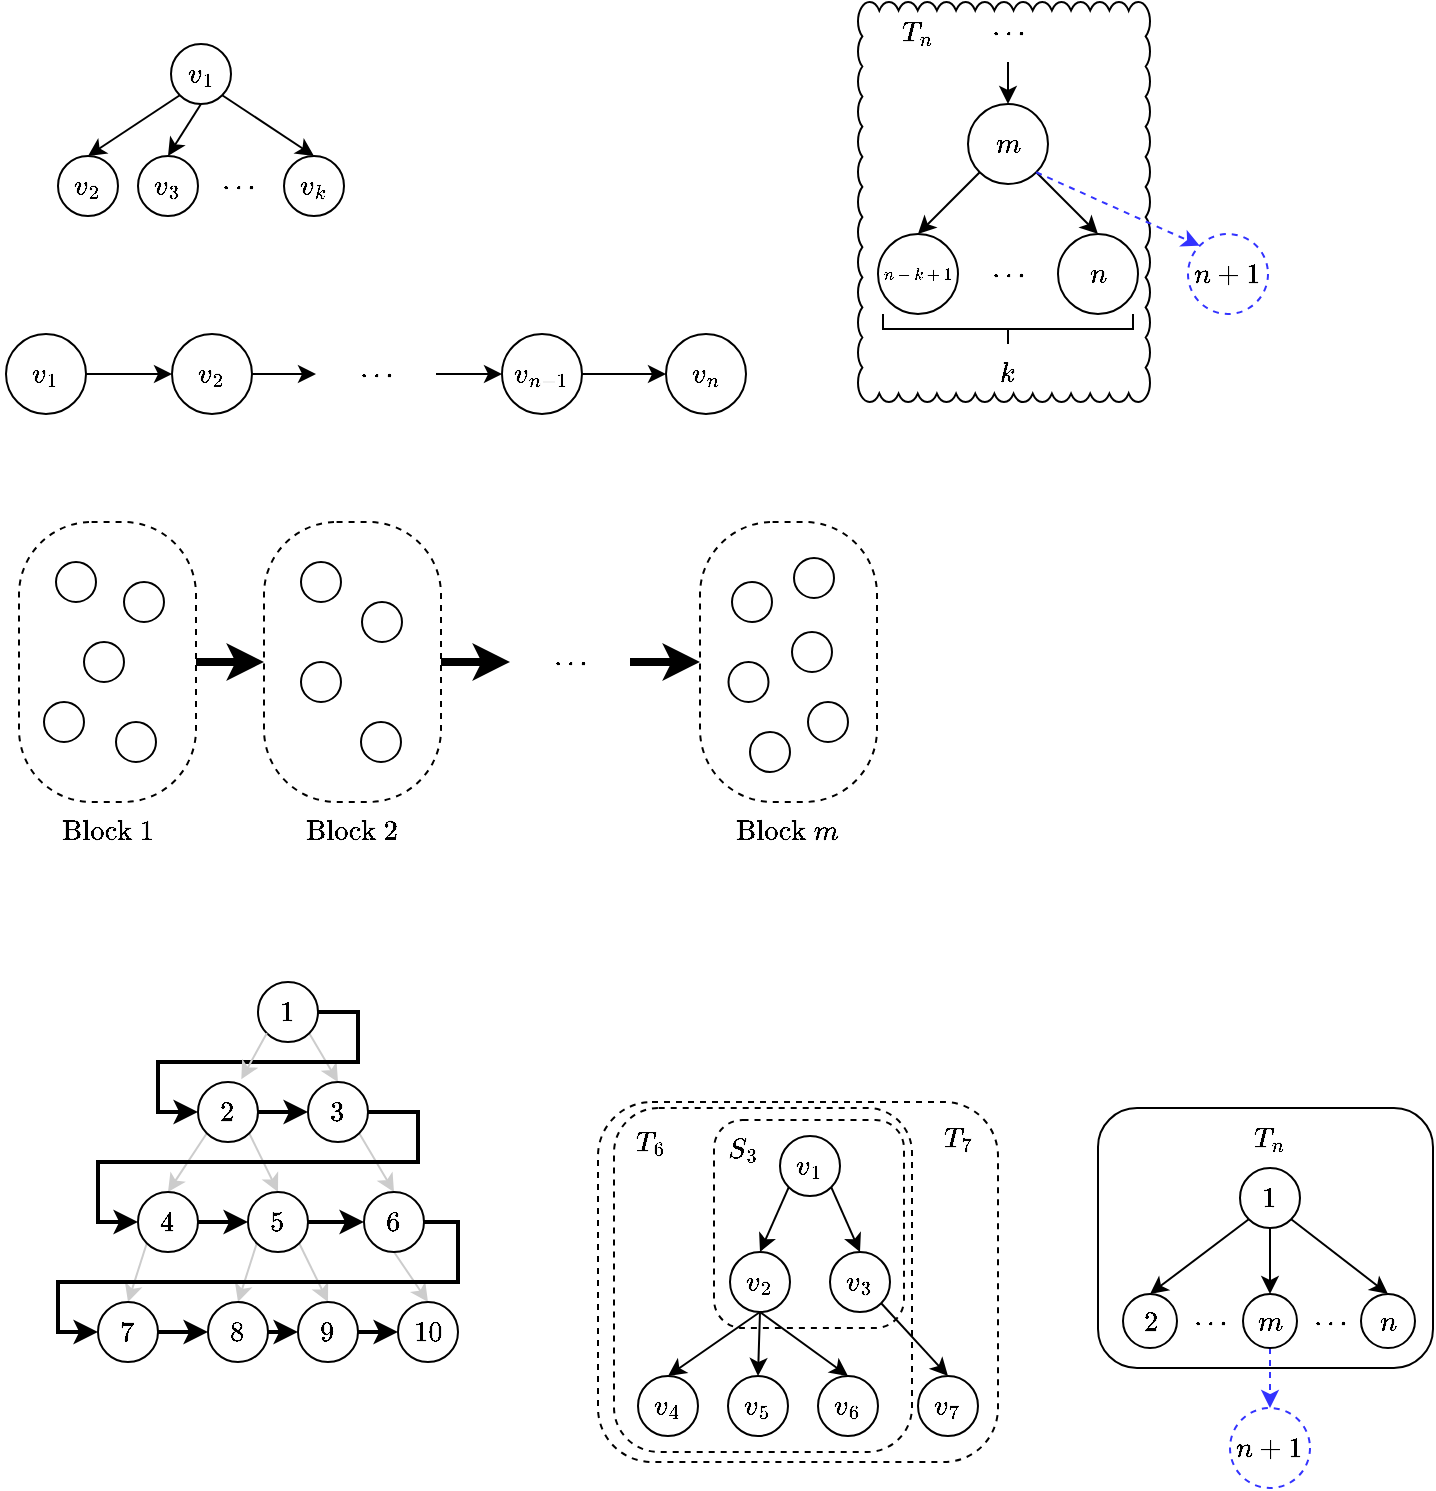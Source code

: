 <mxfile version="23.0.2" type="github">
  <diagram name="Page-1" id="5W_oBCn-Ae0vx61aBvWj">
    <mxGraphModel dx="1434" dy="759" grid="1" gridSize="10" guides="1" tooltips="1" connect="1" arrows="1" fold="1" page="1" pageScale="1" pageWidth="827" pageHeight="1169" math="1" shadow="0">
      <root>
        <mxCell id="0" />
        <mxCell id="1" parent="0" />
        <mxCell id="psscyq9r3jHzlKaPkMjy-91" value="" style="rounded=1;whiteSpace=wrap;html=1;" parent="1" vertex="1">
          <mxGeometry x="590" y="583" width="167.5" height="130" as="geometry" />
        </mxCell>
        <mxCell id="psscyq9r3jHzlKaPkMjy-20" value="" style="whiteSpace=wrap;html=1;shape=mxgraph.basic.cloud_rect" parent="1" vertex="1">
          <mxGeometry x="470" y="30" width="146" height="200" as="geometry" />
        </mxCell>
        <mxCell id="RlCpQ7UcTnpz0G2hoxt1-12" style="rounded=0;orthogonalLoop=1;jettySize=auto;html=1;exitX=0;exitY=1;exitDx=0;exitDy=0;entryX=0.5;entryY=0;entryDx=0;entryDy=0;" parent="1" source="psscyq9r3jHzlKaPkMjy-6" target="psscyq9r3jHzlKaPkMjy-5" edge="1">
          <mxGeometry relative="1" as="geometry">
            <mxPoint x="144.393" y="85.607" as="sourcePoint" />
            <mxPoint x="85" y="130" as="targetPoint" />
          </mxGeometry>
        </mxCell>
        <mxCell id="RlCpQ7UcTnpz0G2hoxt1-13" style="rounded=0;orthogonalLoop=1;jettySize=auto;html=1;exitX=0.5;exitY=1;exitDx=0;exitDy=0;entryX=0.5;entryY=0;entryDx=0;entryDy=0;" parent="1" source="psscyq9r3jHzlKaPkMjy-6" target="psscyq9r3jHzlKaPkMjy-4" edge="1">
          <mxGeometry relative="1" as="geometry">
            <mxPoint x="155" y="90" as="sourcePoint" />
            <mxPoint x="135" y="130" as="targetPoint" />
          </mxGeometry>
        </mxCell>
        <mxCell id="psscyq9r3jHzlKaPkMjy-2" style="rounded=0;orthogonalLoop=1;jettySize=auto;html=1;exitX=1;exitY=1;exitDx=0;exitDy=0;entryX=0.5;entryY=0;entryDx=0;entryDy=0;" parent="1" source="psscyq9r3jHzlKaPkMjy-6" target="psscyq9r3jHzlKaPkMjy-1" edge="1">
          <mxGeometry relative="1" as="geometry">
            <mxPoint x="165.607" y="85.607" as="sourcePoint" />
            <mxPoint x="145" y="140" as="targetPoint" />
          </mxGeometry>
        </mxCell>
        <mxCell id="psscyq9r3jHzlKaPkMjy-6" value="$$v_1$$" style="ellipse;whiteSpace=wrap;html=1;aspect=fixed;" parent="1" vertex="1">
          <mxGeometry x="126.5" y="51" width="30" height="30" as="geometry" />
        </mxCell>
        <mxCell id="psscyq9r3jHzlKaPkMjy-7" style="rounded=0;orthogonalLoop=1;jettySize=auto;html=1;exitX=0;exitY=1;exitDx=0;exitDy=0;entryX=0.5;entryY=0;entryDx=0;entryDy=0;" parent="1" source="psscyq9r3jHzlKaPkMjy-14" target="psscyq9r3jHzlKaPkMjy-13" edge="1">
          <mxGeometry relative="1" as="geometry">
            <mxPoint x="544.393" y="116.607" as="sourcePoint" />
            <mxPoint x="485" y="161" as="targetPoint" />
          </mxGeometry>
        </mxCell>
        <mxCell id="psscyq9r3jHzlKaPkMjy-9" value="$$n$$" style="ellipse;whiteSpace=wrap;html=1;aspect=fixed;" parent="1" vertex="1">
          <mxGeometry x="570" y="146" width="40" height="40" as="geometry" />
        </mxCell>
        <mxCell id="psscyq9r3jHzlKaPkMjy-10" style="rounded=0;orthogonalLoop=1;jettySize=auto;html=1;exitX=1;exitY=1;exitDx=0;exitDy=0;entryX=0.5;entryY=0;entryDx=0;entryDy=0;" parent="1" source="psscyq9r3jHzlKaPkMjy-14" target="psscyq9r3jHzlKaPkMjy-9" edge="1">
          <mxGeometry relative="1" as="geometry">
            <mxPoint x="565.607" y="116.607" as="sourcePoint" />
            <mxPoint x="545" y="171" as="targetPoint" />
          </mxGeometry>
        </mxCell>
        <mxCell id="psscyq9r3jHzlKaPkMjy-11" value="$$\cdots$$" style="text;html=1;strokeColor=none;fillColor=none;align=center;verticalAlign=middle;whiteSpace=wrap;rounded=0;" parent="1" vertex="1">
          <mxGeometry x="515" y="151" width="60" height="30" as="geometry" />
        </mxCell>
        <mxCell id="psscyq9r3jHzlKaPkMjy-13" value="$$n-k+1$$" style="ellipse;whiteSpace=wrap;html=1;aspect=fixed;fontSize=7;" parent="1" vertex="1">
          <mxGeometry x="480" y="146" width="40" height="40" as="geometry" />
        </mxCell>
        <mxCell id="psscyq9r3jHzlKaPkMjy-14" value="$$m$$" style="ellipse;whiteSpace=wrap;html=1;aspect=fixed;" parent="1" vertex="1">
          <mxGeometry x="525" y="81" width="40" height="40" as="geometry" />
        </mxCell>
        <mxCell id="psscyq9r3jHzlKaPkMjy-15" value="$$n+1$$" style="ellipse;whiteSpace=wrap;html=1;aspect=fixed;strokeColor=#3333FF;dashed=1;" parent="1" vertex="1">
          <mxGeometry x="635" y="146" width="40" height="40" as="geometry" />
        </mxCell>
        <mxCell id="psscyq9r3jHzlKaPkMjy-16" style="rounded=0;orthogonalLoop=1;jettySize=auto;html=1;exitX=1;exitY=1;exitDx=0;exitDy=0;entryX=0;entryY=0;entryDx=0;entryDy=0;strokeColor=#3333FF;dashed=1;" parent="1" source="psscyq9r3jHzlKaPkMjy-14" target="psscyq9r3jHzlKaPkMjy-15" edge="1">
          <mxGeometry relative="1" as="geometry">
            <mxPoint x="574" y="125" as="sourcePoint" />
            <mxPoint x="600" y="156" as="targetPoint" />
          </mxGeometry>
        </mxCell>
        <mxCell id="psscyq9r3jHzlKaPkMjy-18" value="" style="strokeWidth=1;html=1;shape=mxgraph.flowchart.annotation_2;align=left;labelPosition=right;pointerEvents=1;rotation=-90;" parent="1" vertex="1">
          <mxGeometry x="537.5" y="131" width="15" height="125" as="geometry" />
        </mxCell>
        <mxCell id="psscyq9r3jHzlKaPkMjy-19" value="$$k$$" style="text;html=1;strokeColor=none;fillColor=none;align=center;verticalAlign=middle;whiteSpace=wrap;rounded=0;" parent="1" vertex="1">
          <mxGeometry x="515" y="201" width="60" height="30" as="geometry" />
        </mxCell>
        <mxCell id="psscyq9r3jHzlKaPkMjy-21" style="rounded=0;orthogonalLoop=1;jettySize=auto;html=1;entryX=0.5;entryY=0;entryDx=0;entryDy=0;exitX=0.5;exitY=1;exitDx=0;exitDy=0;" parent="1" source="psscyq9r3jHzlKaPkMjy-22" target="psscyq9r3jHzlKaPkMjy-14" edge="1">
          <mxGeometry relative="1" as="geometry">
            <mxPoint x="550" y="71" as="sourcePoint" />
            <mxPoint x="510" y="156" as="targetPoint" />
          </mxGeometry>
        </mxCell>
        <mxCell id="psscyq9r3jHzlKaPkMjy-22" value="$$\cdots$$" style="text;html=1;strokeColor=none;fillColor=none;align=center;verticalAlign=middle;whiteSpace=wrap;rounded=0;" parent="1" vertex="1">
          <mxGeometry x="515" y="30" width="60" height="30" as="geometry" />
        </mxCell>
        <mxCell id="psscyq9r3jHzlKaPkMjy-23" value="$$T_n$$" style="text;html=1;strokeColor=none;fillColor=none;align=center;verticalAlign=middle;whiteSpace=wrap;rounded=0;" parent="1" vertex="1">
          <mxGeometry x="470" y="30" width="60" height="30" as="geometry" />
        </mxCell>
        <mxCell id="psscyq9r3jHzlKaPkMjy-32" style="edgeStyle=orthogonalEdgeStyle;rounded=0;orthogonalLoop=1;jettySize=auto;html=1;exitX=1;exitY=0.5;exitDx=0;exitDy=0;entryX=0;entryY=0.5;entryDx=0;entryDy=0;" parent="1" source="psscyq9r3jHzlKaPkMjy-24" target="psscyq9r3jHzlKaPkMjy-28" edge="1">
          <mxGeometry relative="1" as="geometry" />
        </mxCell>
        <mxCell id="psscyq9r3jHzlKaPkMjy-24" value="$$v_{n-1}$$" style="ellipse;whiteSpace=wrap;html=1;aspect=fixed;" parent="1" vertex="1">
          <mxGeometry x="292" y="196" width="40" height="40" as="geometry" />
        </mxCell>
        <mxCell id="psscyq9r3jHzlKaPkMjy-31" style="edgeStyle=orthogonalEdgeStyle;rounded=0;orthogonalLoop=1;jettySize=auto;html=1;exitX=1;exitY=0.5;exitDx=0;exitDy=0;entryX=0;entryY=0.5;entryDx=0;entryDy=0;" parent="1" source="psscyq9r3jHzlKaPkMjy-25" target="psscyq9r3jHzlKaPkMjy-24" edge="1">
          <mxGeometry relative="1" as="geometry" />
        </mxCell>
        <mxCell id="psscyq9r3jHzlKaPkMjy-25" value="$$\cdots$$" style="text;html=1;strokeColor=none;fillColor=none;align=center;verticalAlign=middle;whiteSpace=wrap;rounded=0;" parent="1" vertex="1">
          <mxGeometry x="199" y="201" width="60" height="30" as="geometry" />
        </mxCell>
        <mxCell id="psscyq9r3jHzlKaPkMjy-30" style="edgeStyle=orthogonalEdgeStyle;rounded=0;orthogonalLoop=1;jettySize=auto;html=1;exitX=1;exitY=0.5;exitDx=0;exitDy=0;" parent="1" source="psscyq9r3jHzlKaPkMjy-26" target="psscyq9r3jHzlKaPkMjy-25" edge="1">
          <mxGeometry relative="1" as="geometry" />
        </mxCell>
        <mxCell id="psscyq9r3jHzlKaPkMjy-26" value="$$v_2$$" style="ellipse;whiteSpace=wrap;html=1;aspect=fixed;" parent="1" vertex="1">
          <mxGeometry x="127" y="196" width="40" height="40" as="geometry" />
        </mxCell>
        <mxCell id="psscyq9r3jHzlKaPkMjy-29" style="edgeStyle=orthogonalEdgeStyle;rounded=0;orthogonalLoop=1;jettySize=auto;html=1;exitX=1;exitY=0.5;exitDx=0;exitDy=0;entryX=0;entryY=0.5;entryDx=0;entryDy=0;" parent="1" source="psscyq9r3jHzlKaPkMjy-27" target="psscyq9r3jHzlKaPkMjy-26" edge="1">
          <mxGeometry relative="1" as="geometry" />
        </mxCell>
        <mxCell id="psscyq9r3jHzlKaPkMjy-27" value="$$v_1$$" style="ellipse;whiteSpace=wrap;html=1;aspect=fixed;" parent="1" vertex="1">
          <mxGeometry x="44" y="196" width="40" height="40" as="geometry" />
        </mxCell>
        <mxCell id="psscyq9r3jHzlKaPkMjy-28" value="$$v_n$$" style="ellipse;whiteSpace=wrap;html=1;aspect=fixed;" parent="1" vertex="1">
          <mxGeometry x="374" y="196" width="40" height="40" as="geometry" />
        </mxCell>
        <mxCell id="psscyq9r3jHzlKaPkMjy-77" style="rounded=0;orthogonalLoop=1;jettySize=auto;html=1;exitX=0;exitY=1;exitDx=0;exitDy=0;entryX=0.5;entryY=0;entryDx=0;entryDy=0;" parent="1" source="psscyq9r3jHzlKaPkMjy-82" target="psscyq9r3jHzlKaPkMjy-81" edge="1">
          <mxGeometry relative="1" as="geometry">
            <mxPoint x="666.893" y="646.607" as="sourcePoint" />
            <mxPoint x="607.5" y="691" as="targetPoint" />
          </mxGeometry>
        </mxCell>
        <mxCell id="psscyq9r3jHzlKaPkMjy-78" value="$$n$$" style="ellipse;whiteSpace=wrap;html=1;aspect=fixed;" parent="1" vertex="1">
          <mxGeometry x="721.5" y="676" width="27" height="27" as="geometry" />
        </mxCell>
        <mxCell id="psscyq9r3jHzlKaPkMjy-79" style="rounded=0;orthogonalLoop=1;jettySize=auto;html=1;exitX=1;exitY=1;exitDx=0;exitDy=0;entryX=0.5;entryY=0;entryDx=0;entryDy=0;" parent="1" source="psscyq9r3jHzlKaPkMjy-82" target="psscyq9r3jHzlKaPkMjy-78" edge="1">
          <mxGeometry relative="1" as="geometry">
            <mxPoint x="688.107" y="646.607" as="sourcePoint" />
            <mxPoint x="667.5" y="701" as="targetPoint" />
          </mxGeometry>
        </mxCell>
        <mxCell id="psscyq9r3jHzlKaPkMjy-80" value="$$\cdots$$" style="text;html=1;strokeColor=none;fillColor=none;align=center;verticalAlign=middle;whiteSpace=wrap;rounded=0;" parent="1" vertex="1">
          <mxGeometry x="630.5" y="674.5" width="30" height="30" as="geometry" />
        </mxCell>
        <mxCell id="psscyq9r3jHzlKaPkMjy-81" value="$$2$$" style="ellipse;whiteSpace=wrap;html=1;aspect=fixed;fontSize=12;" parent="1" vertex="1">
          <mxGeometry x="602.5" y="676" width="27" height="27" as="geometry" />
        </mxCell>
        <mxCell id="psscyq9r3jHzlKaPkMjy-95" style="rounded=0;orthogonalLoop=1;jettySize=auto;html=1;exitX=0.5;exitY=1;exitDx=0;exitDy=0;entryX=0.5;entryY=0;entryDx=0;entryDy=0;" parent="1" source="psscyq9r3jHzlKaPkMjy-82" target="psscyq9r3jHzlKaPkMjy-92" edge="1">
          <mxGeometry relative="1" as="geometry" />
        </mxCell>
        <mxCell id="psscyq9r3jHzlKaPkMjy-82" value="$$1$$" style="ellipse;whiteSpace=wrap;html=1;aspect=fixed;" parent="1" vertex="1">
          <mxGeometry x="661" y="613" width="30" height="30" as="geometry" />
        </mxCell>
        <mxCell id="psscyq9r3jHzlKaPkMjy-83" value="$$n+1$$" style="ellipse;whiteSpace=wrap;html=1;aspect=fixed;strokeColor=#3333FF;dashed=1;" parent="1" vertex="1">
          <mxGeometry x="656" y="733" width="40" height="40" as="geometry" />
        </mxCell>
        <mxCell id="psscyq9r3jHzlKaPkMjy-89" value="$$T_n$$" style="text;html=1;strokeColor=none;fillColor=none;align=center;verticalAlign=middle;whiteSpace=wrap;rounded=0;" parent="1" vertex="1">
          <mxGeometry x="646" y="583" width="60" height="30" as="geometry" />
        </mxCell>
        <mxCell id="psscyq9r3jHzlKaPkMjy-96" style="edgeStyle=orthogonalEdgeStyle;rounded=0;orthogonalLoop=1;jettySize=auto;html=1;exitX=0.5;exitY=1;exitDx=0;exitDy=0;entryX=0.5;entryY=0;entryDx=0;entryDy=0;strokeColor=#3333FF;dashed=1;" parent="1" source="psscyq9r3jHzlKaPkMjy-92" target="psscyq9r3jHzlKaPkMjy-83" edge="1">
          <mxGeometry relative="1" as="geometry" />
        </mxCell>
        <mxCell id="psscyq9r3jHzlKaPkMjy-92" value="$$m$$" style="ellipse;whiteSpace=wrap;html=1;aspect=fixed;" parent="1" vertex="1">
          <mxGeometry x="662.5" y="676" width="27" height="27" as="geometry" />
        </mxCell>
        <mxCell id="psscyq9r3jHzlKaPkMjy-94" value="$$\cdots$$" style="text;html=1;strokeColor=none;fillColor=none;align=center;verticalAlign=middle;whiteSpace=wrap;rounded=0;" parent="1" vertex="1">
          <mxGeometry x="690.5" y="674.5" width="30" height="30" as="geometry" />
        </mxCell>
        <mxCell id="Z5-UL4ReDfH_KAjOqVds-19" style="rounded=0;orthogonalLoop=1;jettySize=auto;html=1;exitX=1;exitY=1;exitDx=0;exitDy=0;entryX=0.5;entryY=0;entryDx=0;entryDy=0;strokeColor=#CCCCCC;" parent="1" source="Z5-UL4ReDfH_KAjOqVds-8" target="Z5-UL4ReDfH_KAjOqVds-10" edge="1">
          <mxGeometry relative="1" as="geometry" />
        </mxCell>
        <mxCell id="Z5-UL4ReDfH_KAjOqVds-43" style="edgeStyle=orthogonalEdgeStyle;rounded=0;orthogonalLoop=1;jettySize=auto;html=1;exitX=1;exitY=0.5;exitDx=0;exitDy=0;entryX=0;entryY=0.5;entryDx=0;entryDy=0;strokeWidth=2;" parent="1" source="Z5-UL4ReDfH_KAjOqVds-8" target="Z5-UL4ReDfH_KAjOqVds-9" edge="1">
          <mxGeometry relative="1" as="geometry">
            <Array as="points">
              <mxPoint x="220" y="535" />
              <mxPoint x="220" y="560" />
              <mxPoint x="120" y="560" />
              <mxPoint x="120" y="585" />
            </Array>
          </mxGeometry>
        </mxCell>
        <mxCell id="Z5-UL4ReDfH_KAjOqVds-8" value="$$1$$" style="ellipse;whiteSpace=wrap;html=1;aspect=fixed;strokeColor=#000000;fontSize=12;" parent="1" vertex="1">
          <mxGeometry x="170" y="520" width="30" height="30" as="geometry" />
        </mxCell>
        <mxCell id="Z5-UL4ReDfH_KAjOqVds-20" style="rounded=0;orthogonalLoop=1;jettySize=auto;html=1;exitX=0;exitY=1;exitDx=0;exitDy=0;entryX=0.5;entryY=0;entryDx=0;entryDy=0;strokeColor=#CCCCCC;" parent="1" source="Z5-UL4ReDfH_KAjOqVds-9" target="Z5-UL4ReDfH_KAjOqVds-11" edge="1">
          <mxGeometry relative="1" as="geometry" />
        </mxCell>
        <mxCell id="Z5-UL4ReDfH_KAjOqVds-21" style="rounded=0;orthogonalLoop=1;jettySize=auto;html=1;exitX=1;exitY=1;exitDx=0;exitDy=0;entryX=0.5;entryY=0;entryDx=0;entryDy=0;strokeColor=#CCCCCC;" parent="1" source="Z5-UL4ReDfH_KAjOqVds-9" target="Z5-UL4ReDfH_KAjOqVds-12" edge="1">
          <mxGeometry relative="1" as="geometry" />
        </mxCell>
        <mxCell id="Z5-UL4ReDfH_KAjOqVds-44" style="edgeStyle=orthogonalEdgeStyle;curved=1;rounded=0;orthogonalLoop=1;jettySize=auto;html=1;exitX=1;exitY=0.5;exitDx=0;exitDy=0;entryX=0;entryY=0.5;entryDx=0;entryDy=0;strokeWidth=2;" parent="1" source="Z5-UL4ReDfH_KAjOqVds-9" target="Z5-UL4ReDfH_KAjOqVds-10" edge="1">
          <mxGeometry relative="1" as="geometry" />
        </mxCell>
        <mxCell id="Z5-UL4ReDfH_KAjOqVds-9" value="$$2$$" style="ellipse;whiteSpace=wrap;html=1;aspect=fixed;strokeColor=#000000;" parent="1" vertex="1">
          <mxGeometry x="140" y="570" width="30" height="30" as="geometry" />
        </mxCell>
        <mxCell id="Z5-UL4ReDfH_KAjOqVds-22" style="rounded=0;orthogonalLoop=1;jettySize=auto;html=1;exitX=1;exitY=1;exitDx=0;exitDy=0;entryX=0.5;entryY=0;entryDx=0;entryDy=0;strokeColor=#CCCCCC;" parent="1" source="Z5-UL4ReDfH_KAjOqVds-10" target="Z5-UL4ReDfH_KAjOqVds-13" edge="1">
          <mxGeometry relative="1" as="geometry" />
        </mxCell>
        <mxCell id="Z5-UL4ReDfH_KAjOqVds-46" style="edgeStyle=orthogonalEdgeStyle;rounded=0;orthogonalLoop=1;jettySize=auto;html=1;exitX=1;exitY=0.5;exitDx=0;exitDy=0;entryX=0;entryY=0.5;entryDx=0;entryDy=0;strokeWidth=2;" parent="1" source="Z5-UL4ReDfH_KAjOqVds-10" target="Z5-UL4ReDfH_KAjOqVds-11" edge="1">
          <mxGeometry relative="1" as="geometry">
            <Array as="points">
              <mxPoint x="250" y="585" />
              <mxPoint x="250" y="610" />
              <mxPoint x="90" y="610" />
              <mxPoint x="90" y="640" />
            </Array>
          </mxGeometry>
        </mxCell>
        <mxCell id="Z5-UL4ReDfH_KAjOqVds-10" value="$$3$$" style="ellipse;whiteSpace=wrap;html=1;aspect=fixed;strokeColor=#000000;" parent="1" vertex="1">
          <mxGeometry x="195" y="570" width="30" height="30" as="geometry" />
        </mxCell>
        <mxCell id="Z5-UL4ReDfH_KAjOqVds-23" style="rounded=0;orthogonalLoop=1;jettySize=auto;html=1;exitX=0;exitY=1;exitDx=0;exitDy=0;entryX=0.5;entryY=0;entryDx=0;entryDy=0;strokeColor=#CCCCCC;" parent="1" source="Z5-UL4ReDfH_KAjOqVds-11" target="Z5-UL4ReDfH_KAjOqVds-14" edge="1">
          <mxGeometry relative="1" as="geometry" />
        </mxCell>
        <mxCell id="Z5-UL4ReDfH_KAjOqVds-47" style="edgeStyle=orthogonalEdgeStyle;rounded=0;orthogonalLoop=1;jettySize=auto;html=1;exitX=1;exitY=0.5;exitDx=0;exitDy=0;entryX=0;entryY=0.5;entryDx=0;entryDy=0;strokeWidth=2;" parent="1" source="Z5-UL4ReDfH_KAjOqVds-11" target="Z5-UL4ReDfH_KAjOqVds-12" edge="1">
          <mxGeometry relative="1" as="geometry" />
        </mxCell>
        <mxCell id="Z5-UL4ReDfH_KAjOqVds-11" value="$$4$$" style="ellipse;whiteSpace=wrap;html=1;aspect=fixed;strokeColor=#000000;" parent="1" vertex="1">
          <mxGeometry x="110" y="625" width="30" height="30" as="geometry" />
        </mxCell>
        <mxCell id="Z5-UL4ReDfH_KAjOqVds-25" style="rounded=0;orthogonalLoop=1;jettySize=auto;html=1;exitX=0;exitY=1;exitDx=0;exitDy=0;entryX=0.5;entryY=0;entryDx=0;entryDy=0;strokeColor=#CCCCCC;" parent="1" source="Z5-UL4ReDfH_KAjOqVds-12" target="Z5-UL4ReDfH_KAjOqVds-15" edge="1">
          <mxGeometry relative="1" as="geometry" />
        </mxCell>
        <mxCell id="Z5-UL4ReDfH_KAjOqVds-26" style="rounded=0;orthogonalLoop=1;jettySize=auto;html=1;exitX=1;exitY=1;exitDx=0;exitDy=0;entryX=0.5;entryY=0;entryDx=0;entryDy=0;strokeColor=#CCCCCC;" parent="1" source="Z5-UL4ReDfH_KAjOqVds-12" target="Z5-UL4ReDfH_KAjOqVds-16" edge="1">
          <mxGeometry relative="1" as="geometry" />
        </mxCell>
        <mxCell id="Z5-UL4ReDfH_KAjOqVds-48" style="edgeStyle=orthogonalEdgeStyle;rounded=0;orthogonalLoop=1;jettySize=auto;html=1;exitX=1;exitY=0.5;exitDx=0;exitDy=0;entryX=0;entryY=0.5;entryDx=0;entryDy=0;strokeWidth=2;" parent="1" source="Z5-UL4ReDfH_KAjOqVds-12" target="Z5-UL4ReDfH_KAjOqVds-13" edge="1">
          <mxGeometry relative="1" as="geometry" />
        </mxCell>
        <mxCell id="Z5-UL4ReDfH_KAjOqVds-12" value="$$5$$" style="ellipse;whiteSpace=wrap;html=1;aspect=fixed;strokeColor=#000000;" parent="1" vertex="1">
          <mxGeometry x="165" y="625" width="30" height="30" as="geometry" />
        </mxCell>
        <mxCell id="Z5-UL4ReDfH_KAjOqVds-27" style="rounded=0;orthogonalLoop=1;jettySize=auto;html=1;entryX=0.5;entryY=0;entryDx=0;entryDy=0;exitX=0.5;exitY=1;exitDx=0;exitDy=0;strokeColor=#CCCCCC;" parent="1" source="Z5-UL4ReDfH_KAjOqVds-13" target="Z5-UL4ReDfH_KAjOqVds-17" edge="1">
          <mxGeometry relative="1" as="geometry">
            <mxPoint x="230" y="650" as="sourcePoint" />
          </mxGeometry>
        </mxCell>
        <mxCell id="Z5-UL4ReDfH_KAjOqVds-49" style="edgeStyle=orthogonalEdgeStyle;rounded=0;orthogonalLoop=1;jettySize=auto;html=1;exitX=1;exitY=0.5;exitDx=0;exitDy=0;entryX=0;entryY=0.5;entryDx=0;entryDy=0;strokeWidth=2;" parent="1" source="Z5-UL4ReDfH_KAjOqVds-13" target="Z5-UL4ReDfH_KAjOqVds-14" edge="1">
          <mxGeometry relative="1" as="geometry">
            <Array as="points">
              <mxPoint x="270" y="640" />
              <mxPoint x="270" y="670" />
              <mxPoint x="70" y="670" />
              <mxPoint x="70" y="695" />
            </Array>
          </mxGeometry>
        </mxCell>
        <mxCell id="Z5-UL4ReDfH_KAjOqVds-13" value="$$6$$" style="ellipse;whiteSpace=wrap;html=1;aspect=fixed;strokeColor=#000000;" parent="1" vertex="1">
          <mxGeometry x="223" y="625" width="30" height="30" as="geometry" />
        </mxCell>
        <mxCell id="Z5-UL4ReDfH_KAjOqVds-50" style="edgeStyle=orthogonalEdgeStyle;rounded=0;orthogonalLoop=1;jettySize=auto;html=1;exitX=1;exitY=0.5;exitDx=0;exitDy=0;entryX=0;entryY=0.5;entryDx=0;entryDy=0;strokeWidth=2;" parent="1" source="Z5-UL4ReDfH_KAjOqVds-14" target="Z5-UL4ReDfH_KAjOqVds-15" edge="1">
          <mxGeometry relative="1" as="geometry" />
        </mxCell>
        <mxCell id="Z5-UL4ReDfH_KAjOqVds-14" value="$$7$$" style="ellipse;whiteSpace=wrap;html=1;aspect=fixed;strokeColor=#000000;" parent="1" vertex="1">
          <mxGeometry x="90" y="680" width="30" height="30" as="geometry" />
        </mxCell>
        <mxCell id="Z5-UL4ReDfH_KAjOqVds-51" style="edgeStyle=orthogonalEdgeStyle;rounded=0;orthogonalLoop=1;jettySize=auto;html=1;exitX=1;exitY=0.5;exitDx=0;exitDy=0;entryX=0;entryY=0.5;entryDx=0;entryDy=0;strokeWidth=2;" parent="1" source="Z5-UL4ReDfH_KAjOqVds-15" target="Z5-UL4ReDfH_KAjOqVds-16" edge="1">
          <mxGeometry relative="1" as="geometry" />
        </mxCell>
        <mxCell id="Z5-UL4ReDfH_KAjOqVds-15" value="$$8$$" style="ellipse;whiteSpace=wrap;html=1;aspect=fixed;strokeColor=#000000;" parent="1" vertex="1">
          <mxGeometry x="145" y="680" width="30" height="30" as="geometry" />
        </mxCell>
        <mxCell id="Z5-UL4ReDfH_KAjOqVds-52" style="edgeStyle=orthogonalEdgeStyle;rounded=0;orthogonalLoop=1;jettySize=auto;html=1;exitX=1;exitY=0.5;exitDx=0;exitDy=0;entryX=0;entryY=0.5;entryDx=0;entryDy=0;strokeWidth=2;" parent="1" source="Z5-UL4ReDfH_KAjOqVds-16" target="Z5-UL4ReDfH_KAjOqVds-17" edge="1">
          <mxGeometry relative="1" as="geometry" />
        </mxCell>
        <mxCell id="Z5-UL4ReDfH_KAjOqVds-16" value="$$9$$" style="ellipse;whiteSpace=wrap;html=1;aspect=fixed;strokeColor=#000000;" parent="1" vertex="1">
          <mxGeometry x="190" y="680" width="30" height="30" as="geometry" />
        </mxCell>
        <mxCell id="Z5-UL4ReDfH_KAjOqVds-17" value="$$10$$" style="ellipse;whiteSpace=wrap;html=1;aspect=fixed;strokeColor=#000000;" parent="1" vertex="1">
          <mxGeometry x="240" y="680" width="30" height="30" as="geometry" />
        </mxCell>
        <mxCell id="Z5-UL4ReDfH_KAjOqVds-18" style="rounded=0;orthogonalLoop=1;jettySize=auto;html=1;exitX=0;exitY=1;exitDx=0;exitDy=0;entryX=0.722;entryY=-0.044;entryDx=0;entryDy=0;entryPerimeter=0;strokeColor=#CCCCCC;" parent="1" source="Z5-UL4ReDfH_KAjOqVds-8" target="Z5-UL4ReDfH_KAjOqVds-9" edge="1">
          <mxGeometry relative="1" as="geometry" />
        </mxCell>
        <mxCell id="LeFos-ASldNaNUd1KaRq-1" style="rounded=0;orthogonalLoop=1;jettySize=auto;html=1;exitX=0;exitY=1;exitDx=0;exitDy=0;entryX=0.5;entryY=0;entryDx=0;entryDy=0;" parent="1" source="LeFos-ASldNaNUd1KaRq-8" target="LeFos-ASldNaNUd1KaRq-7" edge="1">
          <mxGeometry relative="1" as="geometry">
            <mxPoint x="445.393" y="625.607" as="sourcePoint" />
            <mxPoint x="386" y="670" as="targetPoint" />
          </mxGeometry>
        </mxCell>
        <mxCell id="LeFos-ASldNaNUd1KaRq-2" style="rounded=0;orthogonalLoop=1;jettySize=auto;html=1;exitX=1;exitY=1;exitDx=0;exitDy=0;entryX=0.5;entryY=0;entryDx=0;entryDy=0;" parent="1" source="LeFos-ASldNaNUd1KaRq-8" target="LeFos-ASldNaNUd1KaRq-6" edge="1">
          <mxGeometry relative="1" as="geometry">
            <mxPoint x="456" y="630" as="sourcePoint" />
            <mxPoint x="436" y="670" as="targetPoint" />
          </mxGeometry>
        </mxCell>
        <mxCell id="LeFos-ASldNaNUd1KaRq-16" style="edgeStyle=none;rounded=0;orthogonalLoop=1;jettySize=auto;html=1;exitX=1;exitY=1;exitDx=0;exitDy=0;entryX=0.5;entryY=0;entryDx=0;entryDy=0;" parent="1" source="LeFos-ASldNaNUd1KaRq-6" target="LeFos-ASldNaNUd1KaRq-15" edge="1">
          <mxGeometry relative="1" as="geometry" />
        </mxCell>
        <mxCell id="LeFos-ASldNaNUd1KaRq-6" value="$$v_3$$" style="ellipse;whiteSpace=wrap;html=1;aspect=fixed;" parent="1" vertex="1">
          <mxGeometry x="456" y="655" width="30" height="30" as="geometry" />
        </mxCell>
        <mxCell id="LeFos-ASldNaNUd1KaRq-12" style="edgeStyle=none;rounded=0;orthogonalLoop=1;jettySize=auto;html=1;exitX=0.5;exitY=1;exitDx=0;exitDy=0;entryX=0.5;entryY=0;entryDx=0;entryDy=0;" parent="1" source="LeFos-ASldNaNUd1KaRq-7" target="LeFos-ASldNaNUd1KaRq-11" edge="1">
          <mxGeometry relative="1" as="geometry" />
        </mxCell>
        <mxCell id="LeFos-ASldNaNUd1KaRq-13" style="edgeStyle=none;rounded=0;orthogonalLoop=1;jettySize=auto;html=1;exitX=0.5;exitY=1;exitDx=0;exitDy=0;entryX=0.5;entryY=0;entryDx=0;entryDy=0;" parent="1" source="LeFos-ASldNaNUd1KaRq-7" target="LeFos-ASldNaNUd1KaRq-10" edge="1">
          <mxGeometry relative="1" as="geometry" />
        </mxCell>
        <mxCell id="LeFos-ASldNaNUd1KaRq-14" style="edgeStyle=none;rounded=0;orthogonalLoop=1;jettySize=auto;html=1;exitX=0.5;exitY=1;exitDx=0;exitDy=0;entryX=0.5;entryY=0;entryDx=0;entryDy=0;" parent="1" source="LeFos-ASldNaNUd1KaRq-7" target="LeFos-ASldNaNUd1KaRq-9" edge="1">
          <mxGeometry relative="1" as="geometry" />
        </mxCell>
        <mxCell id="LeFos-ASldNaNUd1KaRq-7" value="$$v_2$$" style="ellipse;whiteSpace=wrap;html=1;aspect=fixed;" parent="1" vertex="1">
          <mxGeometry x="406" y="655" width="30" height="30" as="geometry" />
        </mxCell>
        <mxCell id="LeFos-ASldNaNUd1KaRq-8" value="$$v_1$$" style="ellipse;whiteSpace=wrap;html=1;aspect=fixed;" parent="1" vertex="1">
          <mxGeometry x="431" y="597" width="30" height="30" as="geometry" />
        </mxCell>
        <mxCell id="LeFos-ASldNaNUd1KaRq-9" value="$$v_6$$" style="ellipse;whiteSpace=wrap;html=1;aspect=fixed;" parent="1" vertex="1">
          <mxGeometry x="450" y="717" width="30" height="30" as="geometry" />
        </mxCell>
        <mxCell id="LeFos-ASldNaNUd1KaRq-10" value="$$v_5$$" style="ellipse;whiteSpace=wrap;html=1;aspect=fixed;" parent="1" vertex="1">
          <mxGeometry x="405" y="717" width="30" height="30" as="geometry" />
        </mxCell>
        <mxCell id="LeFos-ASldNaNUd1KaRq-11" value="$$v_4$$" style="ellipse;whiteSpace=wrap;html=1;aspect=fixed;" parent="1" vertex="1">
          <mxGeometry x="360" y="717" width="30" height="30" as="geometry" />
        </mxCell>
        <mxCell id="LeFos-ASldNaNUd1KaRq-15" value="$$v_7$$" style="ellipse;whiteSpace=wrap;html=1;aspect=fixed;" parent="1" vertex="1">
          <mxGeometry x="500" y="717" width="30" height="30" as="geometry" />
        </mxCell>
        <mxCell id="vHt9HpQTRVkfqwOQVKXL-1" value="" style="group" parent="1" vertex="1" connectable="0">
          <mxGeometry x="70" y="107" width="143" height="30" as="geometry" />
        </mxCell>
        <mxCell id="psscyq9r3jHzlKaPkMjy-1" value="$$v_k$$" style="ellipse;whiteSpace=wrap;html=1;aspect=fixed;" parent="vHt9HpQTRVkfqwOQVKXL-1" vertex="1">
          <mxGeometry x="113" width="30" height="30" as="geometry" />
        </mxCell>
        <mxCell id="psscyq9r3jHzlKaPkMjy-3" value="$$\cdots$$" style="text;html=1;strokeColor=none;fillColor=none;align=center;verticalAlign=middle;whiteSpace=wrap;rounded=0;" parent="vHt9HpQTRVkfqwOQVKXL-1" vertex="1">
          <mxGeometry x="60" width="60" height="30" as="geometry" />
        </mxCell>
        <mxCell id="psscyq9r3jHzlKaPkMjy-4" value="$$v_3$$" style="ellipse;whiteSpace=wrap;html=1;aspect=fixed;" parent="vHt9HpQTRVkfqwOQVKXL-1" vertex="1">
          <mxGeometry x="40" width="30" height="30" as="geometry" />
        </mxCell>
        <mxCell id="psscyq9r3jHzlKaPkMjy-5" value="$$v_2$$" style="ellipse;whiteSpace=wrap;html=1;aspect=fixed;" parent="vHt9HpQTRVkfqwOQVKXL-1" vertex="1">
          <mxGeometry width="30" height="30" as="geometry" />
        </mxCell>
        <mxCell id="vHt9HpQTRVkfqwOQVKXL-2" value="" style="rounded=1;whiteSpace=wrap;html=1;fillColor=none;dashed=1;" parent="1" vertex="1">
          <mxGeometry x="398" y="589" width="95" height="104" as="geometry" />
        </mxCell>
        <mxCell id="vHt9HpQTRVkfqwOQVKXL-3" value="$$S_3$$" style="text;html=1;strokeColor=none;fillColor=none;align=center;verticalAlign=middle;whiteSpace=wrap;rounded=0;" parent="1" vertex="1">
          <mxGeometry x="398" y="589" width="30" height="30" as="geometry" />
        </mxCell>
        <mxCell id="vHt9HpQTRVkfqwOQVKXL-8" value="" style="rounded=1;whiteSpace=wrap;html=1;fillColor=none;dashed=1;" parent="1" vertex="1">
          <mxGeometry x="348" y="583" width="149" height="172" as="geometry" />
        </mxCell>
        <mxCell id="vHt9HpQTRVkfqwOQVKXL-9" value="$$T_6$$" style="text;html=1;strokeColor=none;fillColor=none;align=center;verticalAlign=middle;whiteSpace=wrap;rounded=0;" parent="1" vertex="1">
          <mxGeometry x="351" y="585" width="30" height="30" as="geometry" />
        </mxCell>
        <mxCell id="vHt9HpQTRVkfqwOQVKXL-10" value="" style="rounded=1;whiteSpace=wrap;html=1;fillColor=none;dashed=1;" parent="1" vertex="1">
          <mxGeometry x="340" y="580" width="200" height="180" as="geometry" />
        </mxCell>
        <mxCell id="vHt9HpQTRVkfqwOQVKXL-11" value="$$T_7$$" style="text;html=1;strokeColor=none;fillColor=none;align=center;verticalAlign=middle;whiteSpace=wrap;rounded=0;" parent="1" vertex="1">
          <mxGeometry x="505" y="583" width="30" height="30" as="geometry" />
        </mxCell>
        <mxCell id="PNGTJgjuOpL_kICzRcHg-68" style="edgeStyle=orthogonalEdgeStyle;rounded=0;orthogonalLoop=1;jettySize=auto;html=1;exitX=1;exitY=0.5;exitDx=0;exitDy=0;entryX=0;entryY=0.5;entryDx=0;entryDy=0;strokeWidth=4;" parent="1" source="PNGTJgjuOpL_kICzRcHg-30" target="PNGTJgjuOpL_kICzRcHg-53" edge="1">
          <mxGeometry relative="1" as="geometry" />
        </mxCell>
        <mxCell id="PNGTJgjuOpL_kICzRcHg-30" value="" style="rounded=1;whiteSpace=wrap;html=1;arcSize=41;dashed=1;" parent="1" vertex="1">
          <mxGeometry x="50.5" y="290" width="88.5" height="140" as="geometry" />
        </mxCell>
        <mxCell id="PNGTJgjuOpL_kICzRcHg-48" value="" style="ellipse;whiteSpace=wrap;html=1;aspect=fixed;" parent="1" vertex="1">
          <mxGeometry x="69" y="310" width="20" height="20" as="geometry" />
        </mxCell>
        <mxCell id="PNGTJgjuOpL_kICzRcHg-49" value="" style="ellipse;whiteSpace=wrap;html=1;aspect=fixed;" parent="1" vertex="1">
          <mxGeometry x="83" y="350" width="20" height="20" as="geometry" />
        </mxCell>
        <mxCell id="PNGTJgjuOpL_kICzRcHg-50" value="" style="ellipse;whiteSpace=wrap;html=1;aspect=fixed;" parent="1" vertex="1">
          <mxGeometry x="103" y="320" width="20" height="20" as="geometry" />
        </mxCell>
        <mxCell id="PNGTJgjuOpL_kICzRcHg-51" value="" style="ellipse;whiteSpace=wrap;html=1;aspect=fixed;" parent="1" vertex="1">
          <mxGeometry x="63" y="380" width="20" height="20" as="geometry" />
        </mxCell>
        <mxCell id="PNGTJgjuOpL_kICzRcHg-52" value="" style="ellipse;whiteSpace=wrap;html=1;aspect=fixed;" parent="1" vertex="1">
          <mxGeometry x="99" y="390" width="20" height="20" as="geometry" />
        </mxCell>
        <mxCell id="PNGTJgjuOpL_kICzRcHg-70" style="edgeStyle=orthogonalEdgeStyle;rounded=0;orthogonalLoop=1;jettySize=auto;html=1;exitX=1;exitY=0.5;exitDx=0;exitDy=0;entryX=0;entryY=0.5;entryDx=0;entryDy=0;strokeWidth=4;" parent="1" source="PNGTJgjuOpL_kICzRcHg-53" target="PNGTJgjuOpL_kICzRcHg-69" edge="1">
          <mxGeometry relative="1" as="geometry" />
        </mxCell>
        <mxCell id="PNGTJgjuOpL_kICzRcHg-53" value="" style="rounded=1;whiteSpace=wrap;html=1;arcSize=41;dashed=1;" parent="1" vertex="1">
          <mxGeometry x="173" y="290" width="88.5" height="140" as="geometry" />
        </mxCell>
        <mxCell id="PNGTJgjuOpL_kICzRcHg-54" value="" style="ellipse;whiteSpace=wrap;html=1;aspect=fixed;" parent="1" vertex="1">
          <mxGeometry x="191.5" y="310" width="20" height="20" as="geometry" />
        </mxCell>
        <mxCell id="PNGTJgjuOpL_kICzRcHg-55" value="" style="ellipse;whiteSpace=wrap;html=1;aspect=fixed;" parent="1" vertex="1">
          <mxGeometry x="191.5" y="360" width="20" height="20" as="geometry" />
        </mxCell>
        <mxCell id="PNGTJgjuOpL_kICzRcHg-57" value="" style="ellipse;whiteSpace=wrap;html=1;aspect=fixed;" parent="1" vertex="1">
          <mxGeometry x="222" y="330" width="20" height="20" as="geometry" />
        </mxCell>
        <mxCell id="PNGTJgjuOpL_kICzRcHg-58" value="" style="ellipse;whiteSpace=wrap;html=1;aspect=fixed;" parent="1" vertex="1">
          <mxGeometry x="221.5" y="390" width="20" height="20" as="geometry" />
        </mxCell>
        <mxCell id="PNGTJgjuOpL_kICzRcHg-59" value="" style="rounded=1;whiteSpace=wrap;html=1;arcSize=41;dashed=1;" parent="1" vertex="1">
          <mxGeometry x="391" y="290" width="88.5" height="140" as="geometry" />
        </mxCell>
        <mxCell id="PNGTJgjuOpL_kICzRcHg-60" value="" style="ellipse;whiteSpace=wrap;html=1;aspect=fixed;" parent="1" vertex="1">
          <mxGeometry x="405.25" y="360" width="20" height="20" as="geometry" />
        </mxCell>
        <mxCell id="PNGTJgjuOpL_kICzRcHg-61" value="" style="ellipse;whiteSpace=wrap;html=1;aspect=fixed;" parent="1" vertex="1">
          <mxGeometry x="416" y="395" width="20" height="20" as="geometry" />
        </mxCell>
        <mxCell id="PNGTJgjuOpL_kICzRcHg-71" style="edgeStyle=orthogonalEdgeStyle;rounded=0;orthogonalLoop=1;jettySize=auto;html=1;exitX=1;exitY=0.5;exitDx=0;exitDy=0;entryX=0;entryY=0.5;entryDx=0;entryDy=0;strokeWidth=4;" parent="1" source="PNGTJgjuOpL_kICzRcHg-69" target="PNGTJgjuOpL_kICzRcHg-59" edge="1">
          <mxGeometry relative="1" as="geometry" />
        </mxCell>
        <mxCell id="PNGTJgjuOpL_kICzRcHg-69" value="$$\cdots$$" style="text;html=1;strokeColor=none;fillColor=none;align=center;verticalAlign=middle;whiteSpace=wrap;rounded=0;" parent="1" vertex="1">
          <mxGeometry x="296" y="345" width="60" height="30" as="geometry" />
        </mxCell>
        <mxCell id="PNGTJgjuOpL_kICzRcHg-72" value="$$\text{Block }1$$" style="text;html=1;strokeColor=none;fillColor=none;align=center;verticalAlign=middle;whiteSpace=wrap;rounded=0;" parent="1" vertex="1">
          <mxGeometry x="64.75" y="430" width="60" height="30" as="geometry" />
        </mxCell>
        <mxCell id="PNGTJgjuOpL_kICzRcHg-73" value="$$\text{Block }2$$" style="text;html=1;strokeColor=none;fillColor=none;align=center;verticalAlign=middle;whiteSpace=wrap;rounded=0;" parent="1" vertex="1">
          <mxGeometry x="187.25" y="430" width="60" height="30" as="geometry" />
        </mxCell>
        <mxCell id="PNGTJgjuOpL_kICzRcHg-74" value="$$\text{Block }m$$" style="text;html=1;strokeColor=none;fillColor=none;align=center;verticalAlign=middle;whiteSpace=wrap;rounded=0;" parent="1" vertex="1">
          <mxGeometry x="405.25" y="430" width="60" height="30" as="geometry" />
        </mxCell>
        <mxCell id="mF7KWdF9B0VAVRhlvjKp-1" value="" style="ellipse;whiteSpace=wrap;html=1;aspect=fixed;" vertex="1" parent="1">
          <mxGeometry x="445" y="380" width="20" height="20" as="geometry" />
        </mxCell>
        <mxCell id="mF7KWdF9B0VAVRhlvjKp-2" value="" style="ellipse;whiteSpace=wrap;html=1;aspect=fixed;" vertex="1" parent="1">
          <mxGeometry x="437" y="345" width="20" height="20" as="geometry" />
        </mxCell>
        <mxCell id="mF7KWdF9B0VAVRhlvjKp-3" value="" style="ellipse;whiteSpace=wrap;html=1;aspect=fixed;" vertex="1" parent="1">
          <mxGeometry x="407" y="320" width="20" height="20" as="geometry" />
        </mxCell>
        <mxCell id="mF7KWdF9B0VAVRhlvjKp-4" value="" style="ellipse;whiteSpace=wrap;html=1;aspect=fixed;" vertex="1" parent="1">
          <mxGeometry x="438" y="308" width="20" height="20" as="geometry" />
        </mxCell>
      </root>
    </mxGraphModel>
  </diagram>
</mxfile>
